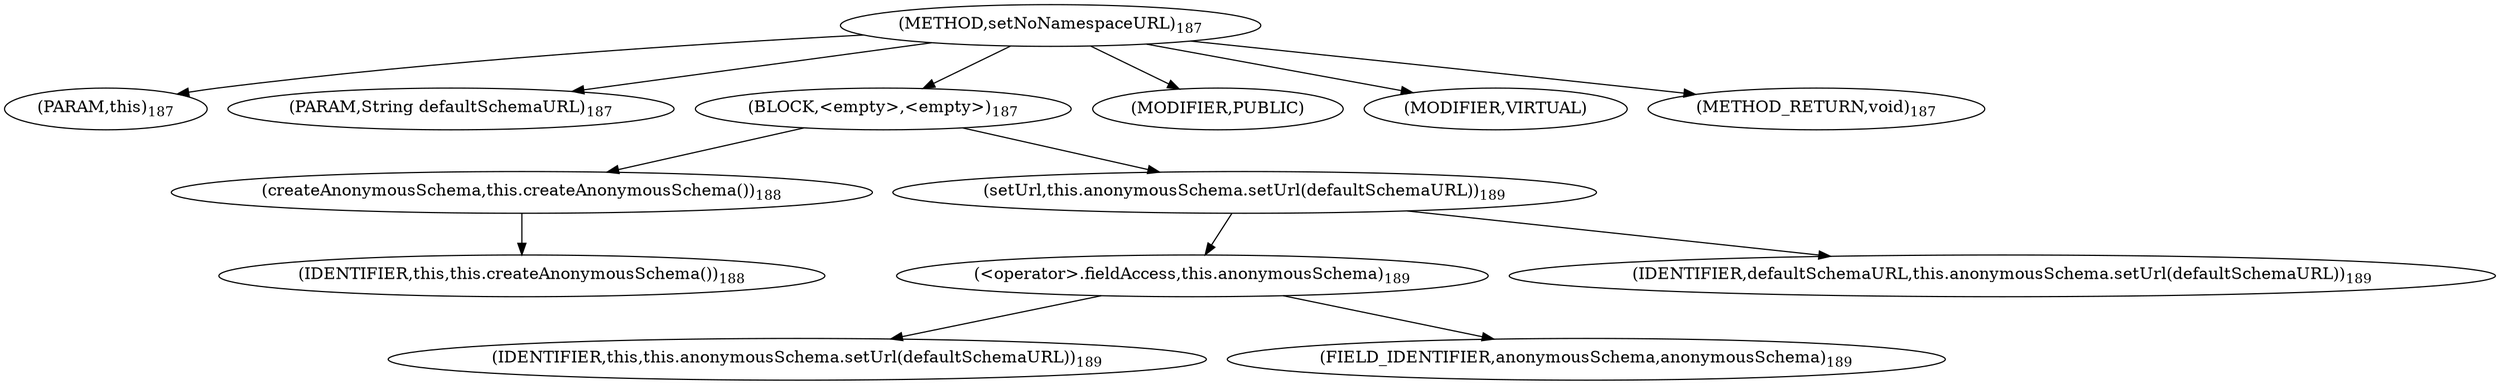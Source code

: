 digraph "setNoNamespaceURL" {  
"315" [label = <(METHOD,setNoNamespaceURL)<SUB>187</SUB>> ]
"21" [label = <(PARAM,this)<SUB>187</SUB>> ]
"316" [label = <(PARAM,String defaultSchemaURL)<SUB>187</SUB>> ]
"317" [label = <(BLOCK,&lt;empty&gt;,&lt;empty&gt;)<SUB>187</SUB>> ]
"318" [label = <(createAnonymousSchema,this.createAnonymousSchema())<SUB>188</SUB>> ]
"20" [label = <(IDENTIFIER,this,this.createAnonymousSchema())<SUB>188</SUB>> ]
"319" [label = <(setUrl,this.anonymousSchema.setUrl(defaultSchemaURL))<SUB>189</SUB>> ]
"320" [label = <(&lt;operator&gt;.fieldAccess,this.anonymousSchema)<SUB>189</SUB>> ]
"22" [label = <(IDENTIFIER,this,this.anonymousSchema.setUrl(defaultSchemaURL))<SUB>189</SUB>> ]
"321" [label = <(FIELD_IDENTIFIER,anonymousSchema,anonymousSchema)<SUB>189</SUB>> ]
"322" [label = <(IDENTIFIER,defaultSchemaURL,this.anonymousSchema.setUrl(defaultSchemaURL))<SUB>189</SUB>> ]
"323" [label = <(MODIFIER,PUBLIC)> ]
"324" [label = <(MODIFIER,VIRTUAL)> ]
"325" [label = <(METHOD_RETURN,void)<SUB>187</SUB>> ]
  "315" -> "21" 
  "315" -> "316" 
  "315" -> "317" 
  "315" -> "323" 
  "315" -> "324" 
  "315" -> "325" 
  "317" -> "318" 
  "317" -> "319" 
  "318" -> "20" 
  "319" -> "320" 
  "319" -> "322" 
  "320" -> "22" 
  "320" -> "321" 
}
